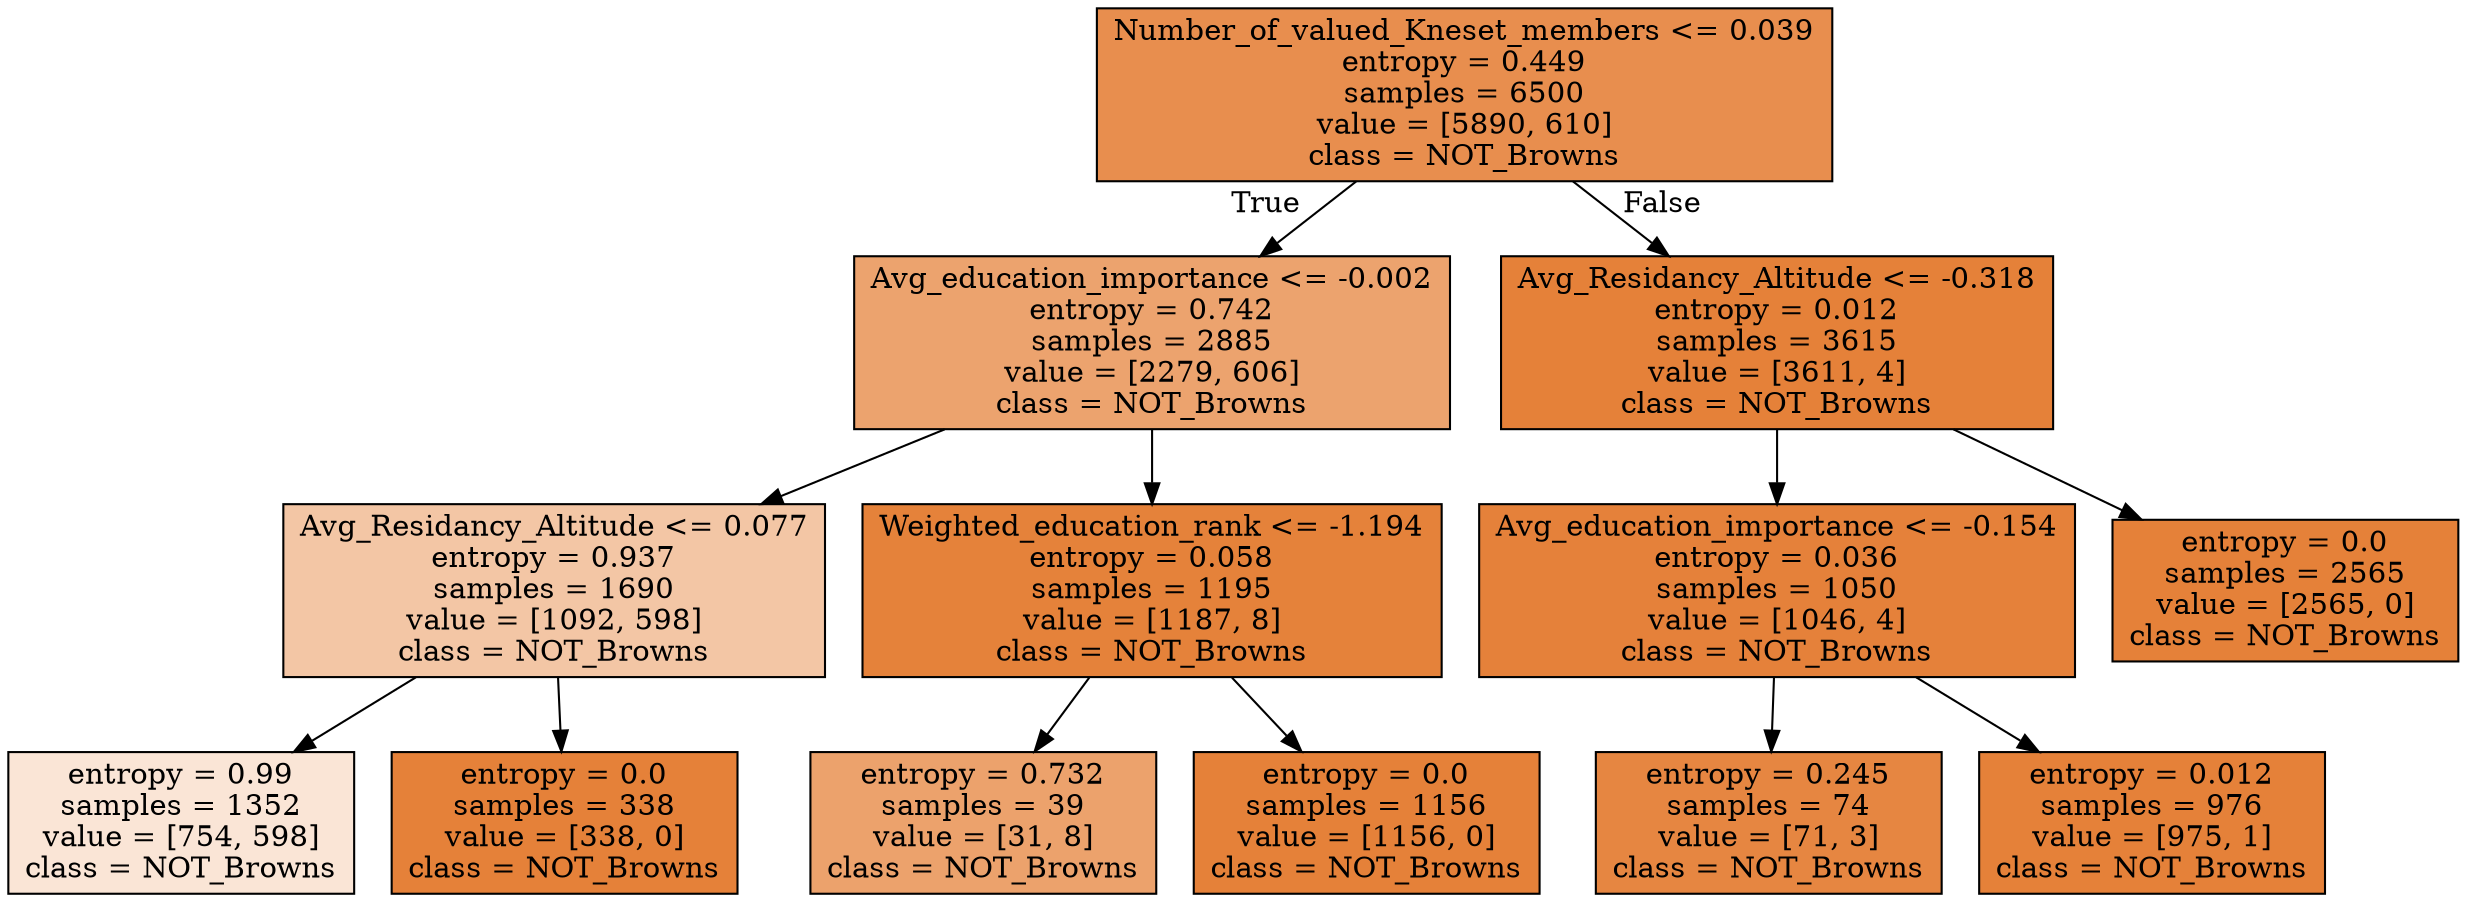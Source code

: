 digraph Tree {
node [shape=box, style="filled", color="black"] ;
0 [label="Number_of_valued_Kneset_members <= 0.039\nentropy = 0.449\nsamples = 6500\nvalue = [5890, 610]\nclass = NOT_Browns", fillcolor="#e88e4e"] ;
1 [label="Avg_education_importance <= -0.002\nentropy = 0.742\nsamples = 2885\nvalue = [2279, 606]\nclass = NOT_Browns", fillcolor="#eca36e"] ;
0 -> 1 [labeldistance=2.5, labelangle=45, headlabel="True"] ;
2 [label="Avg_Residancy_Altitude <= 0.077\nentropy = 0.937\nsamples = 1690\nvalue = [1092, 598]\nclass = NOT_Browns", fillcolor="#f3c6a5"] ;
1 -> 2 ;
3 [label="entropy = 0.99\nsamples = 1352\nvalue = [754, 598]\nclass = NOT_Browns", fillcolor="#fae5d6"] ;
2 -> 3 ;
4 [label="entropy = 0.0\nsamples = 338\nvalue = [338, 0]\nclass = NOT_Browns", fillcolor="#e58139"] ;
2 -> 4 ;
5 [label="Weighted_education_rank <= -1.194\nentropy = 0.058\nsamples = 1195\nvalue = [1187, 8]\nclass = NOT_Browns", fillcolor="#e5823a"] ;
1 -> 5 ;
6 [label="entropy = 0.732\nsamples = 39\nvalue = [31, 8]\nclass = NOT_Browns", fillcolor="#eca26c"] ;
5 -> 6 ;
7 [label="entropy = 0.0\nsamples = 1156\nvalue = [1156, 0]\nclass = NOT_Browns", fillcolor="#e58139"] ;
5 -> 7 ;
8 [label="Avg_Residancy_Altitude <= -0.318\nentropy = 0.012\nsamples = 3615\nvalue = [3611, 4]\nclass = NOT_Browns", fillcolor="#e58139"] ;
0 -> 8 [labeldistance=2.5, labelangle=-45, headlabel="False"] ;
9 [label="Avg_education_importance <= -0.154\nentropy = 0.036\nsamples = 1050\nvalue = [1046, 4]\nclass = NOT_Browns", fillcolor="#e5813a"] ;
8 -> 9 ;
10 [label="entropy = 0.245\nsamples = 74\nvalue = [71, 3]\nclass = NOT_Browns", fillcolor="#e68641"] ;
9 -> 10 ;
11 [label="entropy = 0.012\nsamples = 976\nvalue = [975, 1]\nclass = NOT_Browns", fillcolor="#e58139"] ;
9 -> 11 ;
12 [label="entropy = 0.0\nsamples = 2565\nvalue = [2565, 0]\nclass = NOT_Browns", fillcolor="#e58139"] ;
8 -> 12 ;
}